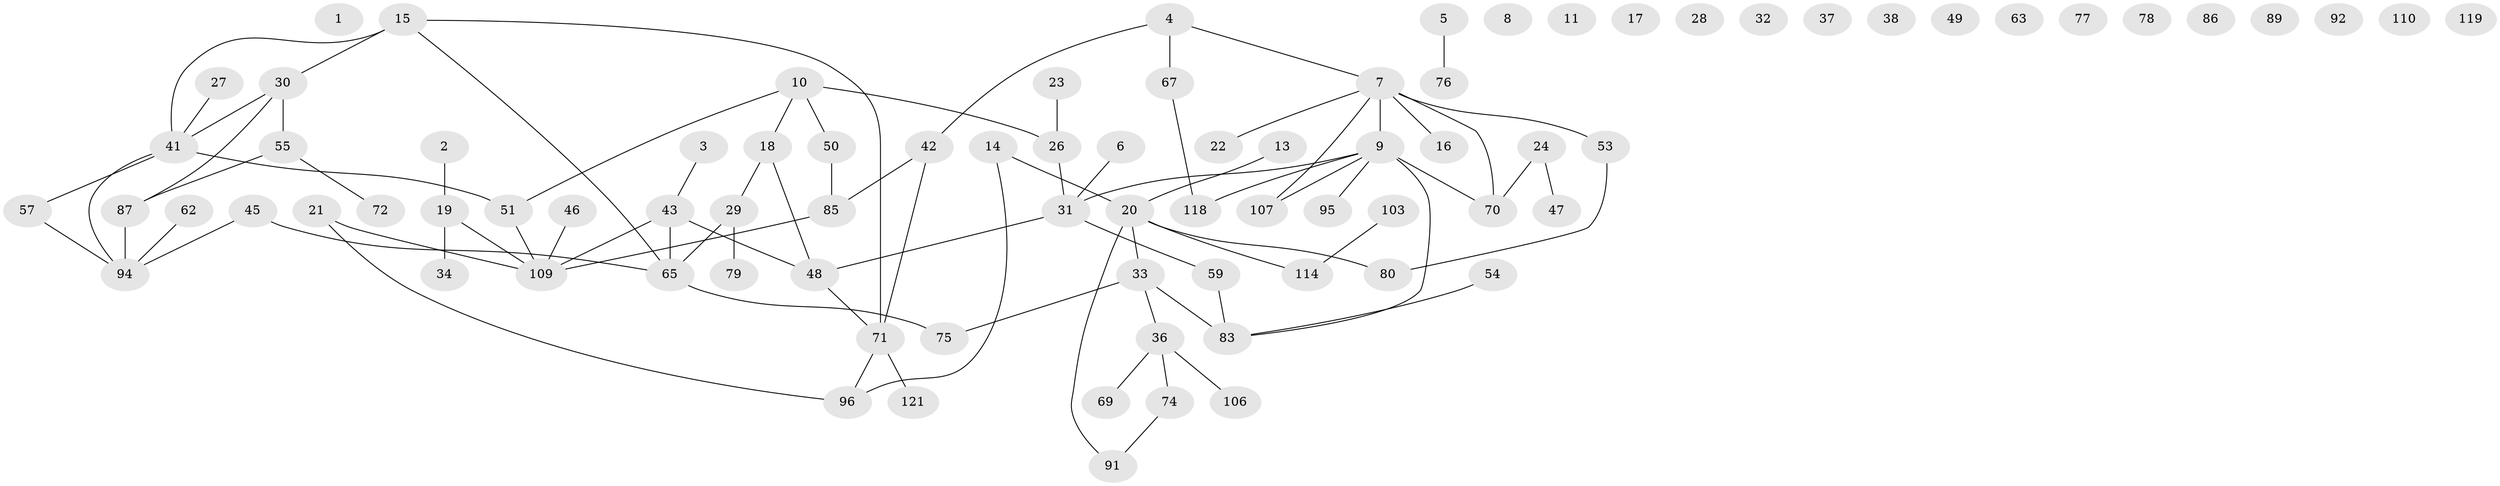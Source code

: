 // original degree distribution, {0: 0.13821138211382114, 1: 0.22764227642276422, 2: 0.2601626016260163, 3: 0.25203252032520324, 6: 0.016260162601626018, 7: 0.008130081300813009, 4: 0.0975609756097561}
// Generated by graph-tools (version 1.1) at 2025/41/03/06/25 10:41:19]
// undirected, 84 vertices, 87 edges
graph export_dot {
graph [start="1"]
  node [color=gray90,style=filled];
  1;
  2 [super="+39"];
  3 [super="+12"];
  4 [super="+105"];
  5 [super="+104"];
  6;
  7 [super="+40"];
  8;
  9 [super="+35"];
  10 [super="+60"];
  11;
  13;
  14 [super="+25"];
  15;
  16 [super="+111"];
  17;
  18 [super="+68"];
  19;
  20 [super="+52"];
  21 [super="+97"];
  22;
  23;
  24 [super="+82"];
  26;
  27 [super="+61"];
  28;
  29 [super="+56"];
  30 [super="+44"];
  31 [super="+64"];
  32;
  33 [super="+66"];
  34 [super="+81"];
  36 [super="+113"];
  37;
  38;
  41 [super="+120"];
  42 [super="+116"];
  43 [super="+84"];
  45 [super="+122"];
  46 [super="+73"];
  47;
  48 [super="+108"];
  49;
  50;
  51 [super="+117"];
  53;
  54 [super="+58"];
  55 [super="+90"];
  57;
  59;
  62;
  63;
  65 [super="+93"];
  67 [super="+88"];
  69;
  70;
  71 [super="+98"];
  72;
  74;
  75 [super="+99"];
  76;
  77;
  78;
  79;
  80;
  83 [super="+102"];
  85 [super="+101"];
  86;
  87;
  89;
  91;
  92;
  94 [super="+100"];
  95;
  96;
  103;
  106;
  107;
  109 [super="+112"];
  110;
  114 [super="+115"];
  118 [super="+123"];
  119;
  121;
  2 -- 19;
  3 -- 43;
  4 -- 42;
  4 -- 67;
  4 -- 7;
  5 -- 76;
  6 -- 31;
  7 -- 9;
  7 -- 22;
  7 -- 53;
  7 -- 70;
  7 -- 107;
  7 -- 16;
  9 -- 70;
  9 -- 83;
  9 -- 95;
  9 -- 107;
  9 -- 118;
  9 -- 31;
  10 -- 50;
  10 -- 51;
  10 -- 18;
  10 -- 26;
  13 -- 20;
  14 -- 96;
  14 -- 20;
  15 -- 71;
  15 -- 65;
  15 -- 41;
  15 -- 30;
  18 -- 29;
  18 -- 48;
  19 -- 34;
  19 -- 109;
  20 -- 33;
  20 -- 80;
  20 -- 114;
  20 -- 91;
  21 -- 96;
  21 -- 109;
  23 -- 26;
  24 -- 47;
  24 -- 70;
  26 -- 31;
  27 -- 41;
  29 -- 79;
  29 -- 65;
  30 -- 87;
  30 -- 55;
  30 -- 41;
  31 -- 59;
  31 -- 48;
  33 -- 36;
  33 -- 83;
  33 -- 75;
  36 -- 106;
  36 -- 74;
  36 -- 69;
  41 -- 57;
  41 -- 51;
  41 -- 94;
  42 -- 85;
  42 -- 71;
  43 -- 48;
  43 -- 65;
  43 -- 109;
  45 -- 65;
  45 -- 94;
  46 -- 109;
  48 -- 71;
  50 -- 85;
  51 -- 109;
  53 -- 80;
  54 -- 83;
  55 -- 72;
  55 -- 87;
  57 -- 94;
  59 -- 83;
  62 -- 94;
  65 -- 75;
  67 -- 118;
  71 -- 121;
  71 -- 96;
  74 -- 91;
  85 -- 109;
  87 -- 94;
  103 -- 114;
}
